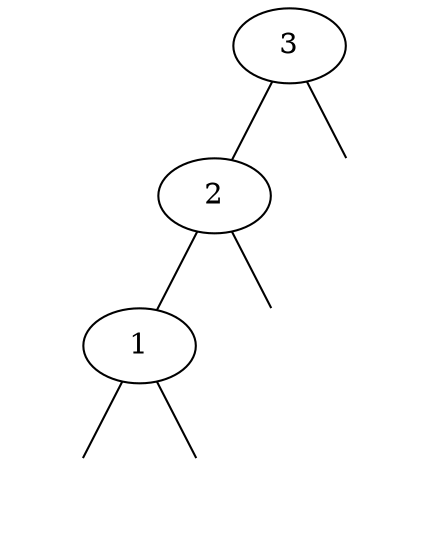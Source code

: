 graph arbre {
	0[label=3];
	1[label=2];
	0 -- 1;
	3[shape="plaintext", label=""];
	0 -- 3;
	2[label=1];
	1 -- 2;
	4[shape="plaintext", label=""];
	1 -- 4;
	5[shape="plaintext", label=""];
	2 -- 5;
	6[shape="plaintext", label=""];
	2 -- 6;
}
